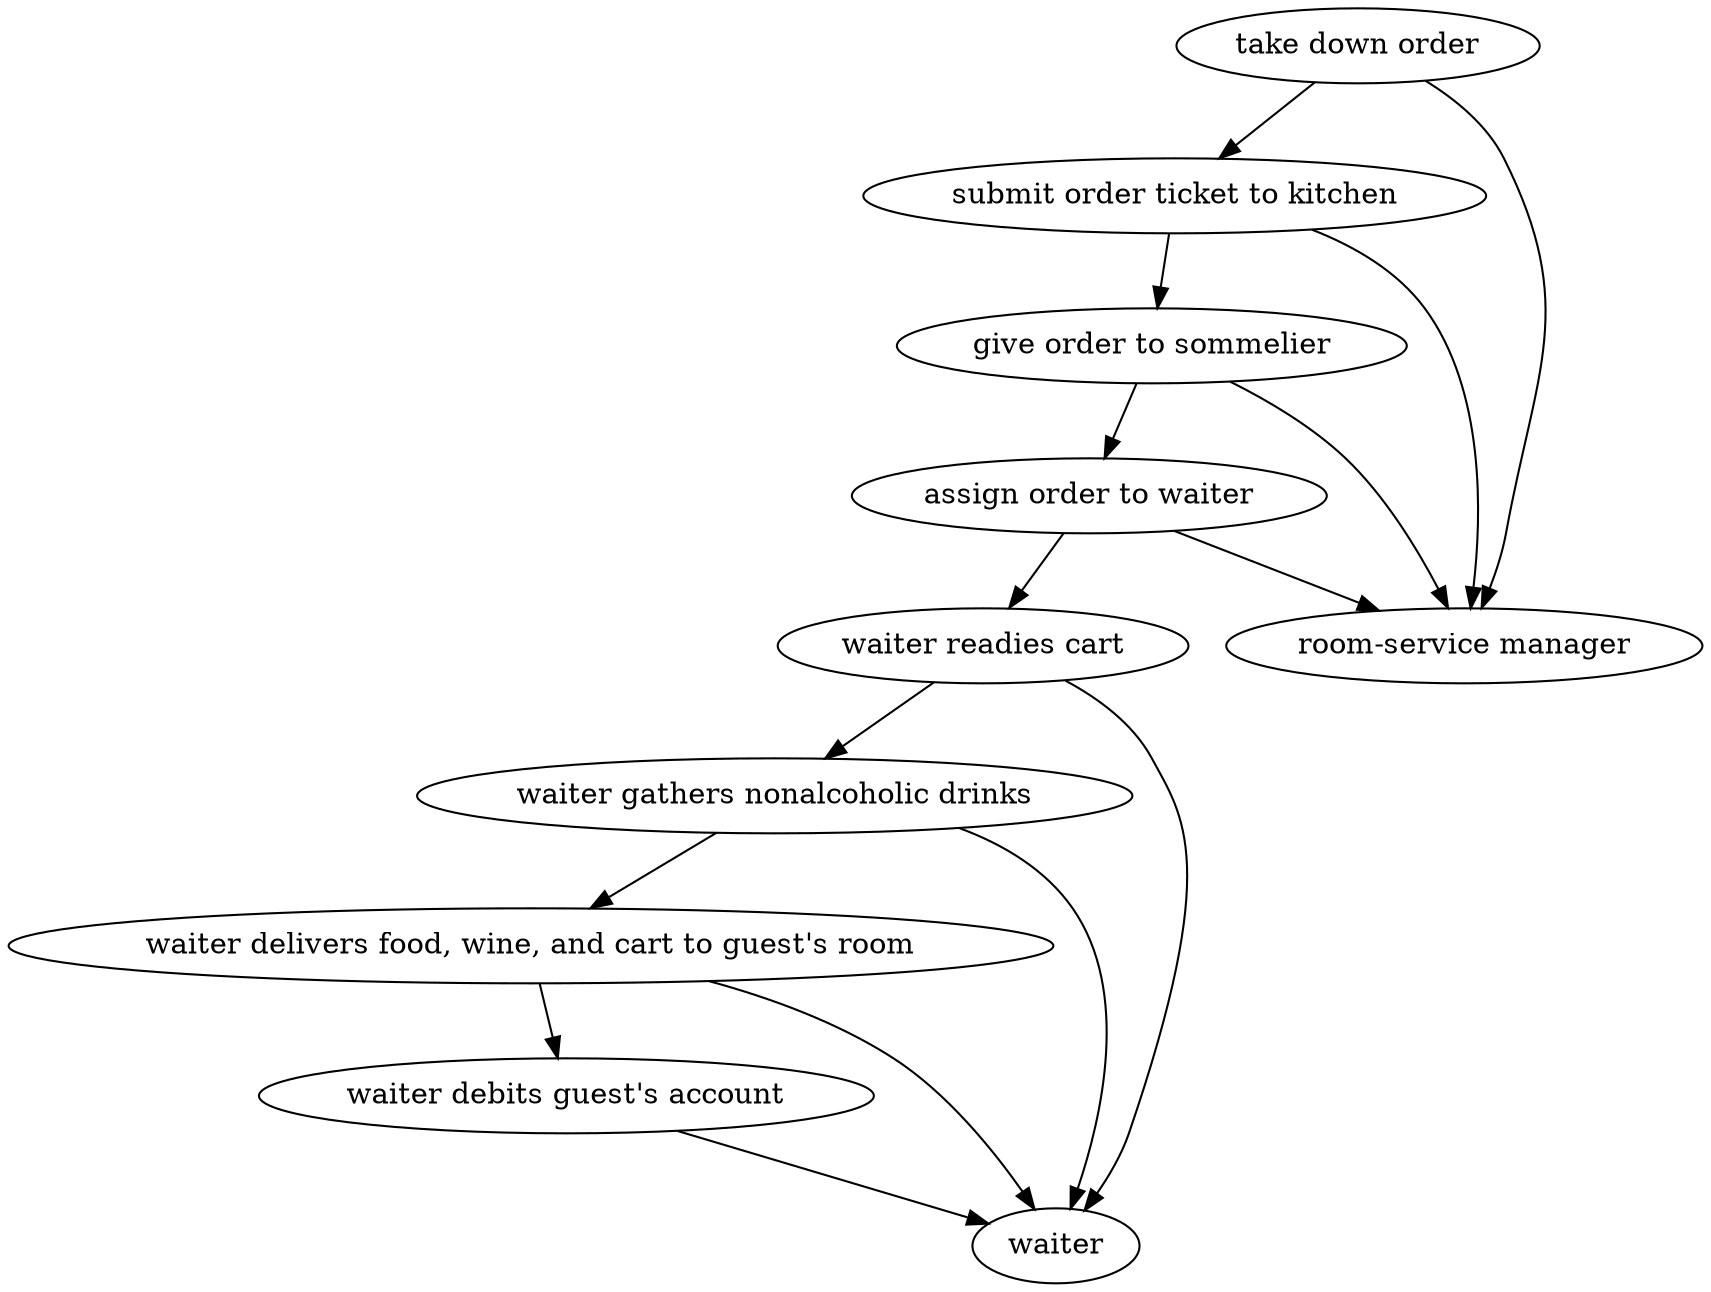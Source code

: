 strict digraph "doc-1.3" {
	graph [name="doc-1.3"];
	"take down order"	[attrs="{'type': 'Activity', 'label': 'take down order'}"];
	"submit order ticket to kitchen"	[attrs="{'type': 'Activity', 'label': 'submit order ticket to kitchen'}"];
	"take down order" -> "submit order ticket to kitchen"	[attrs="{'type': 'flow', 'label': 'flow'}"];
	"room-service manager"	[attrs="{'type': 'Actor', 'label': 'room-service manager'}"];
	"take down order" -> "room-service manager"	[attrs="{'type': 'actor performer', 'label': 'actor performer'}"];
	"give order to sommelier"	[attrs="{'type': 'Activity', 'label': 'give order to sommelier'}"];
	"submit order ticket to kitchen" -> "give order to sommelier"	[attrs="{'type': 'flow', 'label': 'flow'}"];
	"submit order ticket to kitchen" -> "room-service manager"	[attrs="{'type': 'actor performer', 'label': 'actor performer'}"];
	"assign order to waiter"	[attrs="{'type': 'Activity', 'label': 'assign order to waiter'}"];
	"give order to sommelier" -> "assign order to waiter"	[attrs="{'type': 'flow', 'label': 'flow'}"];
	"give order to sommelier" -> "room-service manager"	[attrs="{'type': 'actor performer', 'label': 'actor performer'}"];
	"waiter readies cart"	[attrs="{'type': 'Activity', 'label': 'waiter readies cart'}"];
	"assign order to waiter" -> "waiter readies cart"	[attrs="{'type': 'flow', 'label': 'flow'}"];
	"assign order to waiter" -> "room-service manager"	[attrs="{'type': 'actor performer', 'label': 'actor performer'}"];
	"waiter gathers nonalcoholic drinks"	[attrs="{'type': 'Activity', 'label': 'waiter gathers nonalcoholic drinks'}"];
	"waiter readies cart" -> "waiter gathers nonalcoholic drinks"	[attrs="{'type': 'flow', 'label': 'flow'}"];
	waiter	[attrs="{'type': 'Actor', 'label': 'waiter'}"];
	"waiter readies cart" -> waiter	[attrs="{'type': 'actor performer', 'label': 'actor performer'}"];
	"waiter delivers food, wine, and cart to guest's room"	[attrs="{'type': 'Activity', 'label': \"waiter delivers food, wine, and cart to guest's room\"}"];
	"waiter gathers nonalcoholic drinks" -> "waiter delivers food, wine, and cart to guest's room"	[attrs="{'type': 'flow', 'label': 'flow'}"];
	"waiter gathers nonalcoholic drinks" -> waiter	[attrs="{'type': 'actor performer', 'label': 'actor performer'}"];
	"waiter debits guest's account"	[attrs="{'type': 'Activity', 'label': \"waiter debits guest's account\"}"];
	"waiter delivers food, wine, and cart to guest's room" -> "waiter debits guest's account"	[attrs="{'type': 'flow', 'label': 'flow'}"];
	"waiter delivers food, wine, and cart to guest's room" -> waiter	[attrs="{'type': 'actor performer', 'label': 'actor performer'}"];
	"waiter debits guest's account" -> waiter	[attrs="{'type': 'actor performer', 'label': 'actor performer'}"];
}
